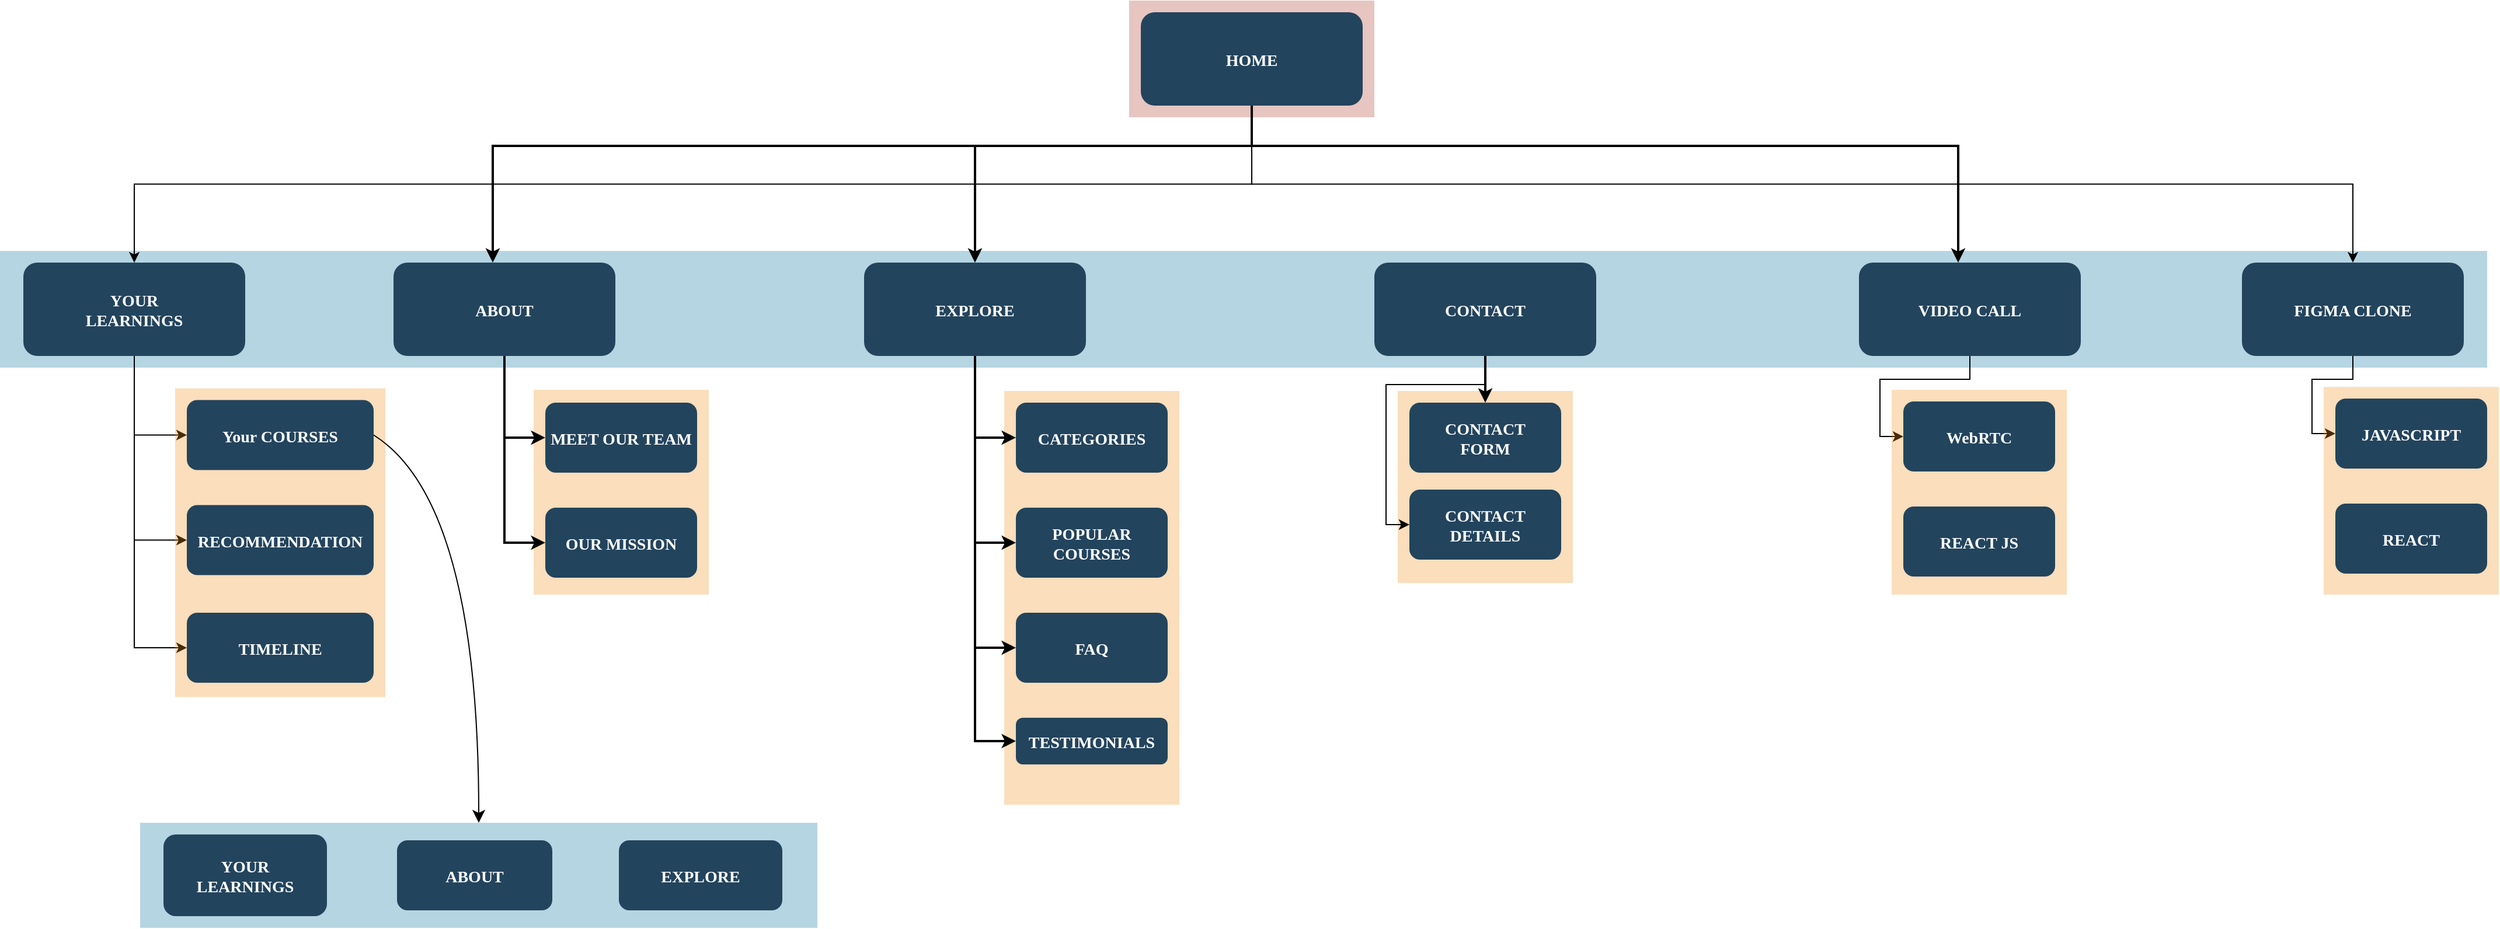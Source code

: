 <mxfile version="23.1.5" type="device">
  <diagram name="Page-1" id="2c0d36ab-eaac-3732-788b-9136903baeff">
    <mxGraphModel dx="3246.5" dy="603" grid="1" gridSize="10" guides="1" tooltips="1" connect="1" arrows="1" fold="1" page="1" pageScale="1.5" pageWidth="1169" pageHeight="827" background="none" math="0" shadow="0">
      <root>
        <mxCell id="0" />
        <mxCell id="1" parent="0" />
        <mxCell id="123" value="" style="fillColor=#AE4132;strokeColor=none;opacity=30;" parent="1" vertex="1">
          <mxGeometry x="747" y="175.5" width="210" height="100.0" as="geometry" />
        </mxCell>
        <mxCell id="122" value="" style="fillColor=#10739E;strokeColor=none;opacity=30;" parent="1" vertex="1">
          <mxGeometry x="-220" y="390" width="2130" height="100" as="geometry" />
        </mxCell>
        <mxCell id="120" value="" style="fillColor=#F2931E;strokeColor=none;opacity=30;" parent="1" vertex="1">
          <mxGeometry x="977" y="510" width="150" height="164.5" as="geometry" />
        </mxCell>
        <mxCell id="118" value="" style="fillColor=#F2931E;strokeColor=none;opacity=30;" parent="1" vertex="1">
          <mxGeometry x="237" y="509" width="150" height="175.5" as="geometry" />
        </mxCell>
        <mxCell id="OYL8JyaW53EyTGdHdamk-140" style="edgeStyle=orthogonalEdgeStyle;rounded=0;orthogonalLoop=1;jettySize=auto;html=1;exitX=0.5;exitY=1;exitDx=0;exitDy=0;" parent="1" source="2" target="OYL8JyaW53EyTGdHdamk-139" edge="1">
          <mxGeometry relative="1" as="geometry" />
        </mxCell>
        <mxCell id="OYL8JyaW53EyTGdHdamk-144" style="edgeStyle=orthogonalEdgeStyle;rounded=0;orthogonalLoop=1;jettySize=auto;html=1;exitX=0.5;exitY=1;exitDx=0;exitDy=0;entryX=0.5;entryY=0;entryDx=0;entryDy=0;" parent="1" source="2" target="OYL8JyaW53EyTGdHdamk-143" edge="1">
          <mxGeometry relative="1" as="geometry" />
        </mxCell>
        <mxCell id="2" value="HOME" style="rounded=1;fillColor=#23445D;gradientColor=none;strokeColor=none;fontColor=#FFFFFF;fontStyle=1;fontFamily=Tahoma;fontSize=14" parent="1" vertex="1">
          <mxGeometry x="757" y="185.5" width="190" height="80" as="geometry" />
        </mxCell>
        <mxCell id="EgWpM7FZ9DTtyiWYHVQE-129" style="edgeStyle=orthogonalEdgeStyle;rounded=0;orthogonalLoop=1;jettySize=auto;html=1;exitX=0.5;exitY=1;exitDx=0;exitDy=0;entryX=0;entryY=0.5;entryDx=0;entryDy=0;" parent="1" source="4" target="EgWpM7FZ9DTtyiWYHVQE-124" edge="1">
          <mxGeometry relative="1" as="geometry" />
        </mxCell>
        <mxCell id="4" value="VIDEO CALL" style="rounded=1;fillColor=#23445D;gradientColor=none;strokeColor=none;fontColor=#FFFFFF;fontStyle=1;fontFamily=Tahoma;fontSize=14" parent="1" vertex="1">
          <mxGeometry x="1372.0" y="400" width="190" height="80" as="geometry" />
        </mxCell>
        <mxCell id="9" value="" style="edgeStyle=elbowEdgeStyle;elbow=vertical;strokeWidth=2;rounded=0" parent="1" source="2" target="4" edge="1">
          <mxGeometry x="337" y="215.5" width="100" height="100" as="geometry">
            <mxPoint x="337" y="315.5" as="sourcePoint" />
            <mxPoint x="437" y="215.5" as="targetPoint" />
            <Array as="points">
              <mxPoint x="1457" y="300" />
            </Array>
          </mxGeometry>
        </mxCell>
        <mxCell id="OYL8JyaW53EyTGdHdamk-142" style="edgeStyle=orthogonalEdgeStyle;rounded=0;orthogonalLoop=1;jettySize=auto;html=1;exitX=0.5;exitY=1;exitDx=0;exitDy=0;entryX=0;entryY=0.5;entryDx=0;entryDy=0;" parent="1" source="10" target="OYL8JyaW53EyTGdHdamk-141" edge="1">
          <mxGeometry relative="1" as="geometry">
            <Array as="points">
              <mxPoint x="1052" y="504.5" />
              <mxPoint x="967" y="504.5" />
              <mxPoint x="967" y="624.5" />
            </Array>
          </mxGeometry>
        </mxCell>
        <mxCell id="10" value="CONTACT" style="rounded=1;fillColor=#23445D;gradientColor=none;strokeColor=none;fontColor=#FFFFFF;fontStyle=1;fontFamily=Tahoma;fontSize=14" parent="1" vertex="1">
          <mxGeometry x="957" y="400" width="190" height="80" as="geometry" />
        </mxCell>
        <mxCell id="13" value="ABOUT" style="rounded=1;fillColor=#23445D;gradientColor=none;strokeColor=none;fontColor=#FFFFFF;fontStyle=1;fontFamily=Tahoma;fontSize=14" parent="1" vertex="1">
          <mxGeometry x="117" y="400" width="190" height="80" as="geometry" />
        </mxCell>
        <mxCell id="16" value="MEET OUR TEAM" style="rounded=1;fillColor=#23445D;gradientColor=none;strokeColor=none;fontColor=#FFFFFF;fontStyle=1;fontFamily=Tahoma;fontSize=14" parent="1" vertex="1">
          <mxGeometry x="247" y="520" width="130" height="60" as="geometry" />
        </mxCell>
        <mxCell id="17" value="OUR MISSION" style="rounded=1;fillColor=#23445D;gradientColor=none;strokeColor=none;fontColor=#FFFFFF;fontStyle=1;fontFamily=Tahoma;fontSize=14" parent="1" vertex="1">
          <mxGeometry x="247" y="610" width="130" height="60" as="geometry" />
        </mxCell>
        <mxCell id="41" value="CONTACT&#xa;FORM" style="rounded=1;fillColor=#23445D;gradientColor=none;strokeColor=none;fontColor=#FFFFFF;fontStyle=1;fontFamily=Tahoma;fontSize=14" parent="1" vertex="1">
          <mxGeometry x="987" y="520" width="130" height="60" as="geometry" />
        </mxCell>
        <mxCell id="59" value="" style="edgeStyle=elbowEdgeStyle;elbow=vertical;strokeWidth=2;rounded=0;entryX=0.5;entryY=0;entryDx=0;entryDy=0;" parent="1" source="2" target="OYL8JyaW53EyTGdHdamk-125" edge="1">
          <mxGeometry x="347" y="225.5" width="100" height="100" as="geometry">
            <mxPoint x="862.0" y="275.5" as="sourcePoint" />
            <mxPoint x="657.0" y="335.5" as="targetPoint" />
            <Array as="points">
              <mxPoint x="710" y="300" />
            </Array>
          </mxGeometry>
        </mxCell>
        <mxCell id="61" value="" style="edgeStyle=elbowEdgeStyle;elbow=vertical;strokeWidth=2;rounded=0" parent="1" source="2" target="13" edge="1">
          <mxGeometry x="-23" y="135.5" width="100" height="100" as="geometry">
            <mxPoint x="-23" y="235.5" as="sourcePoint" />
            <mxPoint x="77" y="135.5" as="targetPoint" />
            <Array as="points">
              <mxPoint x="202" y="300" />
              <mxPoint x="852" y="300" />
            </Array>
          </mxGeometry>
        </mxCell>
        <mxCell id="64" value="" style="edgeStyle=elbowEdgeStyle;elbow=horizontal;strokeWidth=2;rounded=0" parent="1" source="13" target="16" edge="1">
          <mxGeometry x="-23" y="135.5" width="100" height="100" as="geometry">
            <mxPoint x="-13" y="300" as="sourcePoint" />
            <mxPoint x="87" y="200" as="targetPoint" />
            <Array as="points">
              <mxPoint x="212" y="500" />
            </Array>
          </mxGeometry>
        </mxCell>
        <mxCell id="65" value="" style="edgeStyle=elbowEdgeStyle;elbow=horizontal;strokeWidth=2;rounded=0" parent="1" source="13" target="17" edge="1">
          <mxGeometry x="-23" y="135.5" width="100" height="100" as="geometry">
            <mxPoint x="-13" y="300" as="sourcePoint" />
            <mxPoint x="87" y="200" as="targetPoint" />
            <Array as="points">
              <mxPoint x="212" y="540" />
            </Array>
          </mxGeometry>
        </mxCell>
        <mxCell id="103" value="" style="edgeStyle=elbowEdgeStyle;elbow=vertical;strokeWidth=2;rounded=0" parent="1" source="10" target="41" edge="1">
          <mxGeometry x="-23" y="135.5" width="100" height="100" as="geometry">
            <mxPoint x="-13" y="300" as="sourcePoint" />
            <mxPoint x="87" y="200" as="targetPoint" />
          </mxGeometry>
        </mxCell>
        <mxCell id="OYL8JyaW53EyTGdHdamk-123" value="" style="fillColor=#F2931E;strokeColor=none;opacity=30;" parent="1" vertex="1">
          <mxGeometry x="640" y="510" width="150" height="354.5" as="geometry" />
        </mxCell>
        <mxCell id="OYL8JyaW53EyTGdHdamk-125" value="EXPLORE" style="rounded=1;fillColor=#23445D;gradientColor=none;strokeColor=none;fontColor=#FFFFFF;fontStyle=1;fontFamily=Tahoma;fontSize=14" parent="1" vertex="1">
          <mxGeometry x="520" y="400" width="190" height="80" as="geometry" />
        </mxCell>
        <mxCell id="OYL8JyaW53EyTGdHdamk-126" value="CATEGORIES" style="rounded=1;fillColor=#23445D;gradientColor=none;strokeColor=none;fontColor=#FFFFFF;fontStyle=1;fontFamily=Tahoma;fontSize=14" parent="1" vertex="1">
          <mxGeometry x="650" y="520" width="130" height="60" as="geometry" />
        </mxCell>
        <mxCell id="OYL8JyaW53EyTGdHdamk-127" value="POPULAR &#xa;COURSES" style="rounded=1;fillColor=#23445D;gradientColor=none;strokeColor=none;fontColor=#FFFFFF;fontStyle=1;fontFamily=Tahoma;fontSize=14" parent="1" vertex="1">
          <mxGeometry x="650" y="610" width="130" height="60" as="geometry" />
        </mxCell>
        <mxCell id="OYL8JyaW53EyTGdHdamk-128" value="FAQ" style="rounded=1;fillColor=#23445D;gradientColor=none;strokeColor=none;fontColor=#FFFFFF;fontStyle=1;fontFamily=Tahoma;fontSize=14" parent="1" vertex="1">
          <mxGeometry x="650" y="700" width="130" height="60" as="geometry" />
        </mxCell>
        <mxCell id="OYL8JyaW53EyTGdHdamk-129" value="TESTIMONIALS" style="rounded=1;fillColor=#23445D;gradientColor=none;strokeColor=none;fontColor=#FFFFFF;fontStyle=1;fontFamily=Tahoma;fontSize=14" parent="1" vertex="1">
          <mxGeometry x="650" y="790" width="130" height="40" as="geometry" />
        </mxCell>
        <mxCell id="OYL8JyaW53EyTGdHdamk-132" value="" style="edgeStyle=elbowEdgeStyle;elbow=horizontal;strokeWidth=2;rounded=0" parent="1" source="OYL8JyaW53EyTGdHdamk-125" target="OYL8JyaW53EyTGdHdamk-126" edge="1">
          <mxGeometry x="-23" y="135.5" width="100" height="100" as="geometry">
            <mxPoint x="390" y="300" as="sourcePoint" />
            <mxPoint x="490" y="200" as="targetPoint" />
            <Array as="points">
              <mxPoint x="615" y="500" />
            </Array>
          </mxGeometry>
        </mxCell>
        <mxCell id="OYL8JyaW53EyTGdHdamk-133" value="" style="edgeStyle=elbowEdgeStyle;elbow=horizontal;strokeWidth=2;rounded=0" parent="1" source="OYL8JyaW53EyTGdHdamk-125" target="OYL8JyaW53EyTGdHdamk-127" edge="1">
          <mxGeometry x="-23" y="135.5" width="100" height="100" as="geometry">
            <mxPoint x="390" y="300" as="sourcePoint" />
            <mxPoint x="490" y="200" as="targetPoint" />
            <Array as="points">
              <mxPoint x="615" y="540" />
            </Array>
          </mxGeometry>
        </mxCell>
        <mxCell id="OYL8JyaW53EyTGdHdamk-134" value="" style="edgeStyle=elbowEdgeStyle;elbow=horizontal;strokeWidth=2;rounded=0" parent="1" source="OYL8JyaW53EyTGdHdamk-125" target="OYL8JyaW53EyTGdHdamk-128" edge="1">
          <mxGeometry x="-23" y="135.5" width="100" height="100" as="geometry">
            <mxPoint x="390" y="300" as="sourcePoint" />
            <mxPoint x="490" y="200" as="targetPoint" />
            <Array as="points">
              <mxPoint x="615" y="590" />
            </Array>
          </mxGeometry>
        </mxCell>
        <mxCell id="OYL8JyaW53EyTGdHdamk-135" value="" style="edgeStyle=elbowEdgeStyle;elbow=horizontal;strokeWidth=2;rounded=0" parent="1" source="OYL8JyaW53EyTGdHdamk-125" target="OYL8JyaW53EyTGdHdamk-129" edge="1">
          <mxGeometry x="-23" y="135.5" width="100" height="100" as="geometry">
            <mxPoint x="390" y="300" as="sourcePoint" />
            <mxPoint x="490" y="200" as="targetPoint" />
            <Array as="points">
              <mxPoint x="615" y="640" />
            </Array>
          </mxGeometry>
        </mxCell>
        <mxCell id="OYL8JyaW53EyTGdHdamk-138" style="edgeStyle=orthogonalEdgeStyle;rounded=0;orthogonalLoop=1;jettySize=auto;html=1;exitX=0.5;exitY=1;exitDx=0;exitDy=0;" parent="1" source="OYL8JyaW53EyTGdHdamk-123" target="OYL8JyaW53EyTGdHdamk-123" edge="1">
          <mxGeometry relative="1" as="geometry" />
        </mxCell>
        <mxCell id="Um83vmuw5BoVvy3527df-133" style="edgeStyle=orthogonalEdgeStyle;rounded=0;orthogonalLoop=1;jettySize=auto;html=1;exitX=0.5;exitY=1;exitDx=0;exitDy=0;entryX=0;entryY=0.5;entryDx=0;entryDy=0;" parent="1" source="OYL8JyaW53EyTGdHdamk-139" target="Um83vmuw5BoVvy3527df-128" edge="1">
          <mxGeometry relative="1" as="geometry" />
        </mxCell>
        <mxCell id="OYL8JyaW53EyTGdHdamk-139" value="FIGMA CLONE" style="rounded=1;fillColor=#23445D;gradientColor=none;strokeColor=none;fontColor=#FFFFFF;fontStyle=1;fontFamily=Tahoma;fontSize=14" parent="1" vertex="1">
          <mxGeometry x="1700.0" y="400" width="190" height="80" as="geometry" />
        </mxCell>
        <mxCell id="OYL8JyaW53EyTGdHdamk-141" value="CONTACT&#xa;DETAILS" style="rounded=1;fillColor=#23445D;gradientColor=none;strokeColor=none;fontColor=#FFFFFF;fontStyle=1;fontFamily=Tahoma;fontSize=14" parent="1" vertex="1">
          <mxGeometry x="987" y="594.5" width="130" height="60" as="geometry" />
        </mxCell>
        <mxCell id="OYL8JyaW53EyTGdHdamk-150" style="edgeStyle=orthogonalEdgeStyle;rounded=0;orthogonalLoop=1;jettySize=auto;html=1;exitX=0.5;exitY=1;exitDx=0;exitDy=0;entryX=0;entryY=0.5;entryDx=0;entryDy=0;" parent="1" source="OYL8JyaW53EyTGdHdamk-143" target="OYL8JyaW53EyTGdHdamk-146" edge="1">
          <mxGeometry relative="1" as="geometry" />
        </mxCell>
        <mxCell id="OYL8JyaW53EyTGdHdamk-151" style="edgeStyle=orthogonalEdgeStyle;rounded=0;orthogonalLoop=1;jettySize=auto;html=1;exitX=0.5;exitY=1;exitDx=0;exitDy=0;entryX=0;entryY=0.5;entryDx=0;entryDy=0;" parent="1" source="OYL8JyaW53EyTGdHdamk-143" target="OYL8JyaW53EyTGdHdamk-147" edge="1">
          <mxGeometry relative="1" as="geometry" />
        </mxCell>
        <mxCell id="OYL8JyaW53EyTGdHdamk-152" style="edgeStyle=orthogonalEdgeStyle;rounded=0;orthogonalLoop=1;jettySize=auto;html=1;exitX=0.5;exitY=1;exitDx=0;exitDy=0;entryX=0;entryY=0.5;entryDx=0;entryDy=0;" parent="1" source="OYL8JyaW53EyTGdHdamk-143" target="OYL8JyaW53EyTGdHdamk-148" edge="1">
          <mxGeometry relative="1" as="geometry" />
        </mxCell>
        <mxCell id="OYL8JyaW53EyTGdHdamk-143" value="YOUR&#xa;LEARNINGS" style="rounded=1;fillColor=#23445D;gradientColor=none;strokeColor=none;fontColor=#FFFFFF;fontStyle=1;fontFamily=Tahoma;fontSize=14" parent="1" vertex="1">
          <mxGeometry x="-200" y="400" width="190" height="80" as="geometry" />
        </mxCell>
        <mxCell id="OYL8JyaW53EyTGdHdamk-145" value="" style="fillColor=#F2931E;strokeColor=none;opacity=30;" parent="1" vertex="1">
          <mxGeometry x="-70" y="507.75" width="180" height="264.5" as="geometry" />
        </mxCell>
        <mxCell id="ZuH5fpt-UMEo5CAFBYcC-136" style="edgeStyle=none;curved=1;rounded=0;orthogonalLoop=1;jettySize=auto;html=1;exitX=1;exitY=0.5;exitDx=0;exitDy=0;entryX=0.5;entryY=0;entryDx=0;entryDy=0;fontSize=12;startSize=8;endSize=8;" parent="1" source="OYL8JyaW53EyTGdHdamk-146" target="ZuH5fpt-UMEo5CAFBYcC-129" edge="1">
          <mxGeometry relative="1" as="geometry">
            <Array as="points">
              <mxPoint x="190" y="604.5" />
            </Array>
          </mxGeometry>
        </mxCell>
        <mxCell id="OYL8JyaW53EyTGdHdamk-146" value="Your COURSES" style="rounded=1;fillColor=#23445D;gradientColor=none;strokeColor=none;fontColor=#FFFFFF;fontStyle=1;fontFamily=Tahoma;fontSize=14" parent="1" vertex="1">
          <mxGeometry x="-60" y="517.75" width="160" height="60" as="geometry" />
        </mxCell>
        <mxCell id="OYL8JyaW53EyTGdHdamk-147" value="RECOMMENDATION" style="rounded=1;fillColor=#23445D;gradientColor=none;strokeColor=none;fontColor=#FFFFFF;fontStyle=1;fontFamily=Tahoma;fontSize=14" parent="1" vertex="1">
          <mxGeometry x="-60" y="607.75" width="160" height="60" as="geometry" />
        </mxCell>
        <mxCell id="OYL8JyaW53EyTGdHdamk-148" value="TIMELINE" style="rounded=1;fillColor=#23445D;gradientColor=none;strokeColor=none;fontColor=#FFFFFF;fontStyle=1;fontFamily=Tahoma;fontSize=14" parent="1" vertex="1">
          <mxGeometry x="-60" y="700" width="160" height="60" as="geometry" />
        </mxCell>
        <mxCell id="ZuH5fpt-UMEo5CAFBYcC-129" value="" style="fillColor=#10739E;strokeColor=none;opacity=30;" parent="1" vertex="1">
          <mxGeometry x="-100" y="880" width="580" height="90" as="geometry" />
        </mxCell>
        <mxCell id="ZuH5fpt-UMEo5CAFBYcC-132" value="ABOUT" style="rounded=1;fillColor=#23445D;gradientColor=none;strokeColor=none;fontColor=#FFFFFF;fontStyle=1;fontFamily=Tahoma;fontSize=14" parent="1" vertex="1">
          <mxGeometry x="120" y="895" width="133" height="60" as="geometry" />
        </mxCell>
        <mxCell id="ZuH5fpt-UMEo5CAFBYcC-133" value="EXPLORE" style="rounded=1;fillColor=#23445D;gradientColor=none;strokeColor=none;fontColor=#FFFFFF;fontStyle=1;fontFamily=Tahoma;fontSize=14" parent="1" vertex="1">
          <mxGeometry x="310" y="895" width="140" height="60" as="geometry" />
        </mxCell>
        <mxCell id="ZuH5fpt-UMEo5CAFBYcC-135" value="YOUR&#xa;LEARNINGS" style="rounded=1;fillColor=#23445D;gradientColor=none;strokeColor=none;fontColor=#FFFFFF;fontStyle=1;fontFamily=Tahoma;fontSize=14" parent="1" vertex="1">
          <mxGeometry x="-80" y="890" width="140" height="70" as="geometry" />
        </mxCell>
        <mxCell id="EgWpM7FZ9DTtyiWYHVQE-123" value="" style="fillColor=#F2931E;strokeColor=none;opacity=30;" parent="1" vertex="1">
          <mxGeometry x="1400" y="509" width="150" height="175.5" as="geometry" />
        </mxCell>
        <mxCell id="EgWpM7FZ9DTtyiWYHVQE-124" value="WebRTC" style="rounded=1;fillColor=#23445D;gradientColor=none;strokeColor=none;fontColor=#FFFFFF;fontStyle=1;fontFamily=Tahoma;fontSize=14" parent="1" vertex="1">
          <mxGeometry x="1410" y="519" width="130" height="60" as="geometry" />
        </mxCell>
        <mxCell id="EgWpM7FZ9DTtyiWYHVQE-125" value="REACT JS" style="rounded=1;fillColor=#23445D;gradientColor=none;strokeColor=none;fontColor=#FFFFFF;fontStyle=1;fontFamily=Tahoma;fontSize=14" parent="1" vertex="1">
          <mxGeometry x="1410" y="609" width="130" height="60" as="geometry" />
        </mxCell>
        <mxCell id="Um83vmuw5BoVvy3527df-127" value="" style="fillColor=#F2931E;strokeColor=none;opacity=30;" parent="1" vertex="1">
          <mxGeometry x="1770" y="506.5" width="150" height="178" as="geometry" />
        </mxCell>
        <mxCell id="Um83vmuw5BoVvy3527df-128" value="JAVASCRIPT" style="rounded=1;fillColor=#23445D;gradientColor=none;strokeColor=none;fontColor=#FFFFFF;fontStyle=1;fontFamily=Tahoma;fontSize=14" parent="1" vertex="1">
          <mxGeometry x="1780" y="516.5" width="130" height="60" as="geometry" />
        </mxCell>
        <mxCell id="Um83vmuw5BoVvy3527df-129" value="REACT" style="rounded=1;fillColor=#23445D;gradientColor=none;strokeColor=none;fontColor=#FFFFFF;fontStyle=1;fontFamily=Tahoma;fontSize=14" parent="1" vertex="1">
          <mxGeometry x="1780" y="606.5" width="130" height="60" as="geometry" />
        </mxCell>
      </root>
    </mxGraphModel>
  </diagram>
</mxfile>
